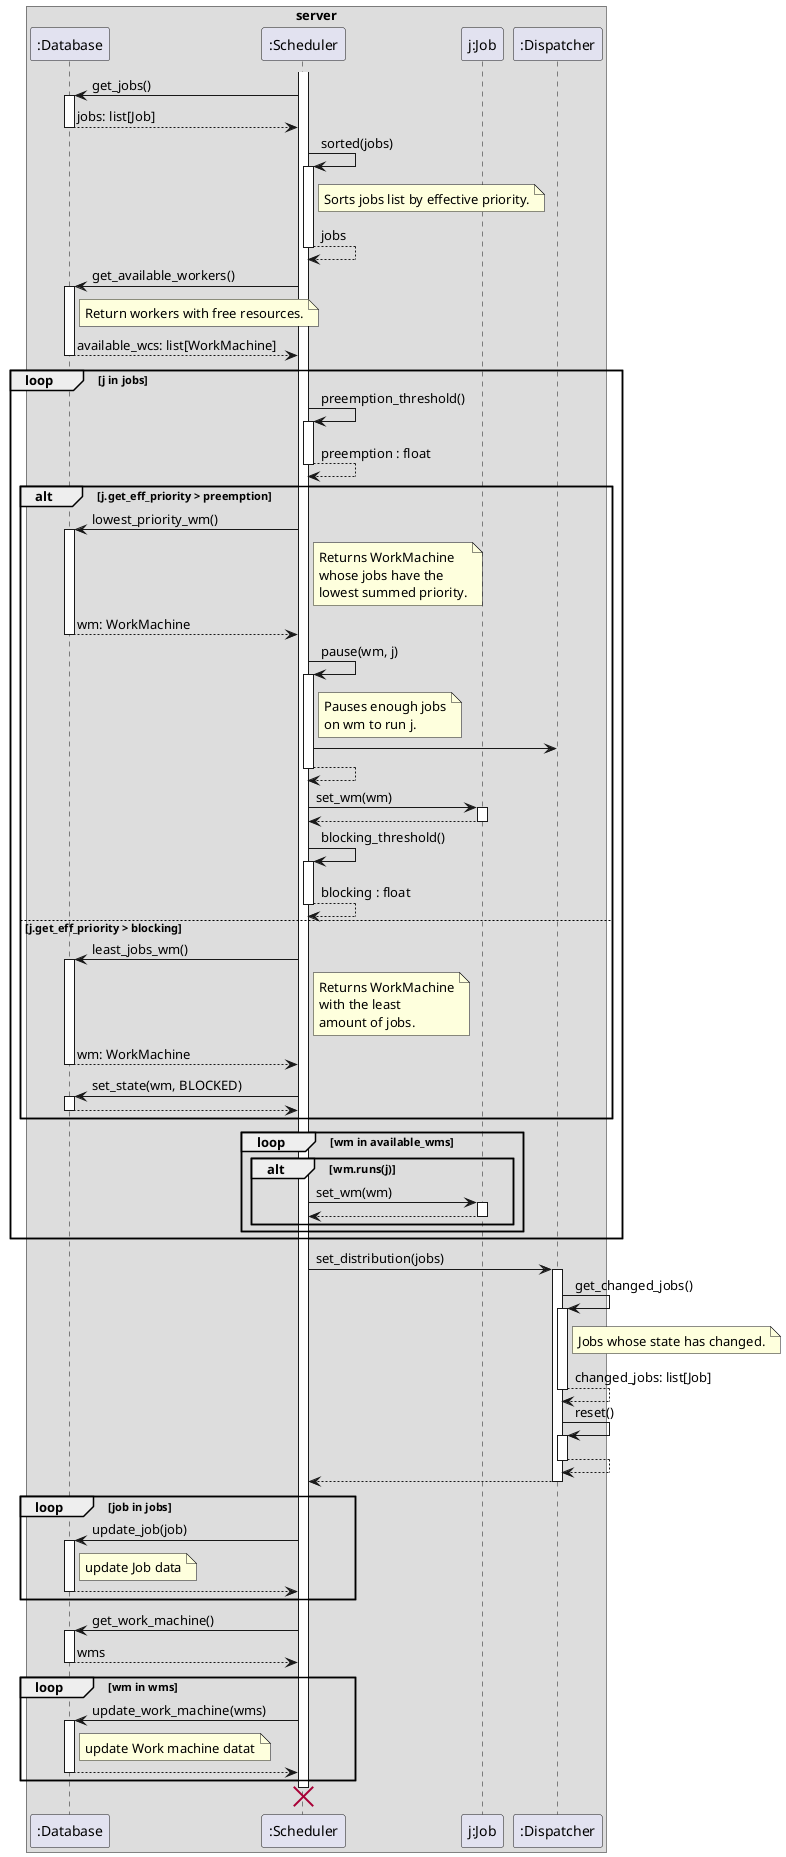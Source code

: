 @startuml

box "server"
    participant ":Database" as db
    participant ":Scheduler" as s
    participant "j:Job" as j
    participant ":Dispatcher" as d
end box

s++
s -> db++: get_jobs()
db --> s--: jobs: list[Job]

s -> s++: sorted(jobs)
note right of s
    Sorts jobs list by effective priority.
end note
s --> s--: jobs

s -> db++: get_available_workers()
note right of db
    Return workers with free resources.
end note
db --> s--: available_wcs: list[WorkMachine]

loop j in jobs
    
    s->s++ : preemption_threshold()
    s-->s-- : preemption : float
    
    alt j.get_eff_priority > preemption
        s -> db++ : lowest_priority_wm()
        note right of s
            Returns WorkMachine
            whose jobs have the
            lowest summed priority.
        end note
        db --> s--: wm: WorkMachine
        s -> s ++: pause(wm, j)
        note right of s
            Pauses enough jobs
            on wm to run j.
        end note
        
        s -> d
        s--> s--

        s -> j++: set_wm(wm)
        j --> s--
    
    s->s++ : blocking_threshold()
    s-->s-- : blocking : float
    
    else j.get_eff_priority > blocking
        s -> db++ : least_jobs_wm()
        note right of s
            Returns WorkMachine
            with the least
            amount of jobs.
        end note
        db --> s--: wm: WorkMachine
        
        s -> db++: set_state(wm, BLOCKED)
        db-->s--
    end
    
    loop wm in available_wms
        alt wm.runs(j)
            s -> j++: set_wm(wm)
            j --> s--
        end
    end
    
end

s -> d++: set_distribution(jobs)

d -> d++: get_changed_jobs()
note right of d
    Jobs whose state has changed.
end note
d --> d-- : changed_jobs: list[Job]
d -> d++: reset()
d-->d--

d --> s--

loop job in jobs
    s -> db++: update_job(job)
    note right of db
        update Job data
    end note
    db --> s--
end

s->db++ : get_work_machine()
db-->s-- : wms

loop wm in wms 
    s -> db++: update_work_machine(wms)
    note right of db
        update Work machine datat
    end note
    db --> s--
end


destroy s

@enduml
